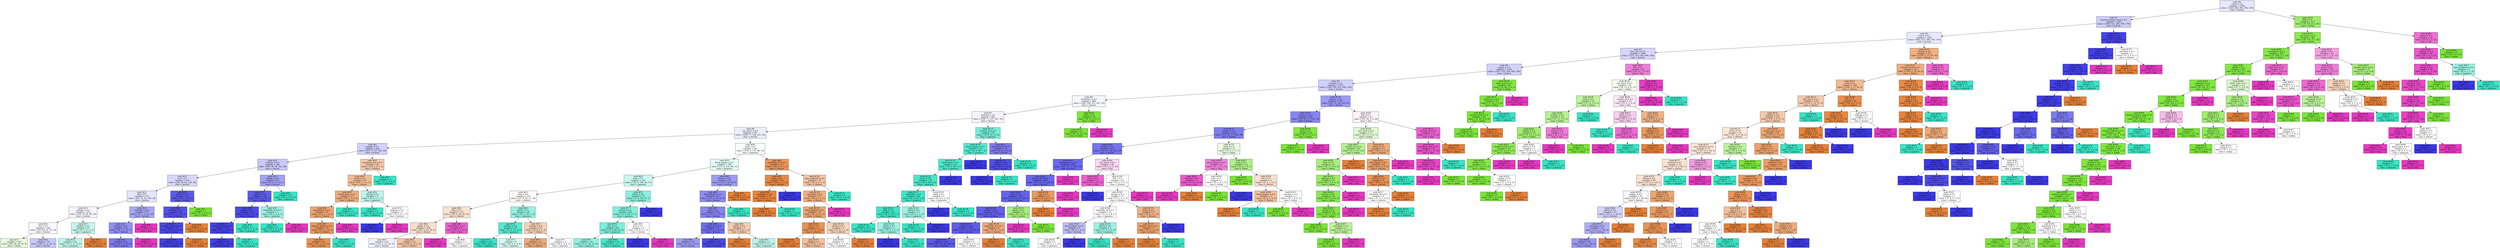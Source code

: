 digraph Tree {
node [shape=box, style="filled", color="black"] ;
0 [label=<node &#35;0<br/>cumin &le; 0.5<br/>samples = 2298<br/>value = [412, 568, 290, 769, 259]<br/>class = korean>, fillcolor="#3c39e51e"] ;
1 [label=<node &#35;1<br/>roasted_sesame_seed &le; 0.5<br/>samples = 1861<br/>value = [408, 225, 284, 766, 178]<br/>class = korean>, fillcolor="#3c39e53f"] ;
0 -> 1 [labeldistance=2.5, labelangle=45, headlabel="True"] ;
2 [label=<node &#35;2<br/>starch &le; 0.5<br/>samples = 1623<br/>value = [403, 225, 280, 539, 176]<br/>class = korean>, fillcolor="#3c39e51c"] ;
1 -> 2 ;
3 [label=<node &#35;3<br/>lime_juice &le; 0.5<br/>samples = 1406<br/>value = [253, 223, 265, 499, 166]<br/>class = korean>, fillcolor="#3c39e534"] ;
2 -> 3 ;
4 [label=<node &#35;4<br/>yogurt &le; 0.5<br/>samples = 1319<br/>value = [247, 210, 258, 499, 105]<br/>class = korean>, fillcolor="#3c39e53a"] ;
3 -> 4 ;
5 [label=<node &#35;5<br/>cayenne &le; 0.5<br/>samples = 1271<br/>value = [246, 165, 257, 499, 104]<br/>class = korean>, fillcolor="#3c39e53d"] ;
4 -> 5 ;
6 [label=<node &#35;6<br/>cardamom &le; 0.5<br/>samples = 864<br/>value = [199, 108, 237, 267, 53]<br/>class = korean>, fillcolor="#3c39e50c"] ;
5 -> 6 ;
7 [label=<node &#35;7<br/>seaweed &le; 0.5<br/>samples = 832<br/>value = [199, 77, 237, 267, 52]<br/>class = korean>, fillcolor="#3c39e50d"] ;
6 -> 7 ;
8 [label=<node &#35;8<br/>soy_sauce &le; 0.5<br/>samples = 765<br/>value = [199, 77, 186, 251, 52]<br/>class = korean>, fillcolor="#3c39e517"] ;
7 -> 8 ;
9 [label=<node &#35;9<br/>pepper &le; 0.5<br/>samples = 424<br/>value = [83, 77, 67, 163, 34]<br/>class = korean>, fillcolor="#3c39e53c"] ;
8 -> 9 ;
10 [label=<node &#35;10<br/>soybean &le; 0.5<br/>samples = 390<br/>value = [64, 76, 59, 162, 29]<br/>class = korean>, fillcolor="#3c39e546"] ;
9 -> 10 ;
11 [label=<node &#35;11<br/>nut &le; 0.5<br/>samples = 339<br/>value = [64, 76, 42, 129, 28]<br/>class = korean>, fillcolor="#3c39e533"] ;
10 -> 11 ;
12 [label=<node &#35;12<br/>fish &le; 0.5<br/>samples = 312<br/>value = [61, 75, 42, 106, 28]<br/>class = korean>, fillcolor="#3c39e521"] ;
11 -> 12 ;
13 [label=<node &#35;13<br/>vinegar &le; 0.5<br/>samples = 275<br/>value = [59, 74, 40, 84, 18]<br/>class = korean>, fillcolor="#3c39e50d"] ;
12 -> 13 ;
14 [label=<node &#35;14<br/>rice &le; 0.5<br/>samples = 238<br/>value = [55, 69, 23, 75, 16]<br/>class = korean>, fillcolor="#3c39e509"] ;
13 -> 14 ;
15 [label=<node &#35;15<br/>samples = 160<br/>value = [35, 58, 19, 39, 9]<br/>class = indian>, fillcolor="#7be53928"] ;
14 -> 15 ;
16 [label=<node &#35;16<br/>samples = 78<br/>value = [20, 11, 4, 36, 7]<br/>class = korean>, fillcolor="#3c39e546"] ;
14 -> 16 ;
17 [label=<node &#35;17<br/>chicken &le; 0.5<br/>samples = 37<br/>value = [4, 5, 17, 9, 2]<br/>class = japanese>, fillcolor="#39e5c549"] ;
13 -> 17 ;
18 [label=<node &#35;18<br/>samples = 34<br/>value = [1, 5, 17, 9, 2]<br/>class = japanese>, fillcolor="#39e5c552"] ;
17 -> 18 ;
19 [label=<node &#35;19<br/>samples = 3<br/>value = [3, 0, 0, 0, 0]<br/>class = chinese>, fillcolor="#e58139ff"] ;
17 -> 19 ;
20 [label=<node &#35;20<br/>coriander &le; 0.5<br/>samples = 37<br/>value = [2, 1, 2, 22, 10]<br/>class = korean>, fillcolor="#3c39e571"] ;
12 -> 20 ;
21 [label=<node &#35;21<br/>cilantro &le; 0.5<br/>samples = 34<br/>value = [2, 1, 2, 22, 7]<br/>class = korean>, fillcolor="#3c39e58e"] ;
20 -> 21 ;
22 [label=<node &#35;22<br/>samples = 31<br/>value = [2, 1, 2, 22, 4]<br/>class = korean>, fillcolor="#3c39e5aa"] ;
21 -> 22 ;
23 [label=<node &#35;23<br/>samples = 3<br/>value = [0, 0, 0, 0, 3]<br/>class = thai>, fillcolor="#e539c0ff"] ;
21 -> 23 ;
24 [label=<node &#35;24<br/>samples = 3<br/>value = [0, 0, 0, 0, 3]<br/>class = thai>, fillcolor="#e539c0ff"] ;
20 -> 24 ;
25 [label=<node &#35;25<br/>butter &le; 0.5<br/>samples = 27<br/>value = [3, 1, 0, 23, 0]<br/>class = korean>, fillcolor="#3c39e5d4"] ;
11 -> 25 ;
26 [label=<node &#35;26<br/>shellfish &le; 0.5<br/>samples = 26<br/>value = [3, 0, 0, 23, 0]<br/>class = korean>, fillcolor="#3c39e5de"] ;
25 -> 26 ;
27 [label=<node &#35;27<br/>cheddar_cheese &le; 0.5<br/>samples = 25<br/>value = [2, 0, 0, 23, 0]<br/>class = korean>, fillcolor="#3c39e5e9"] ;
26 -> 27 ;
28 [label=<node &#35;28<br/>samples = 24<br/>value = [1, 0, 0, 23, 0]<br/>class = korean>, fillcolor="#3c39e5f4"] ;
27 -> 28 ;
29 [label=<node &#35;29<br/>samples = 1<br/>value = [1, 0, 0, 0, 0]<br/>class = chinese>, fillcolor="#e58139ff"] ;
27 -> 29 ;
30 [label=<node &#35;30<br/>samples = 1<br/>value = [1, 0, 0, 0, 0]<br/>class = chinese>, fillcolor="#e58139ff"] ;
26 -> 30 ;
31 [label=<node &#35;31<br/>samples = 1<br/>value = [0, 1, 0, 0, 0]<br/>class = indian>, fillcolor="#7be539ff"] ;
25 -> 31 ;
32 [label=<node &#35;32<br/>barley &le; 0.5<br/>samples = 51<br/>value = [0, 0, 17, 33, 1]<br/>class = korean>, fillcolor="#3c39e578"] ;
10 -> 32 ;
33 [label=<node &#35;33<br/>radish &le; 0.5<br/>samples = 39<br/>value = [0, 0, 5, 33, 1]<br/>class = korean>, fillcolor="#3c39e5d2"] ;
32 -> 33 ;
34 [label=<node &#35;34<br/>lemon &le; 0.5<br/>samples = 36<br/>value = [0, 0, 3, 33, 0]<br/>class = korean>, fillcolor="#3c39e5e8"] ;
33 -> 34 ;
35 [label=<node &#35;35<br/>chicken_broth &le; 0.5<br/>samples = 35<br/>value = [0, 0, 2, 33, 0]<br/>class = korean>, fillcolor="#3c39e5f0"] ;
34 -> 35 ;
36 [label=<node &#35;36<br/>samples = 34<br/>value = [0, 0, 1, 33, 0]<br/>class = korean>, fillcolor="#3c39e5f7"] ;
35 -> 36 ;
37 [label=<node &#35;37<br/>samples = 1<br/>value = [0, 0, 1, 0, 0]<br/>class = japanese>, fillcolor="#39e5c5ff"] ;
35 -> 37 ;
38 [label=<node &#35;38<br/>samples = 1<br/>value = [0, 0, 1, 0, 0]<br/>class = japanese>, fillcolor="#39e5c5ff"] ;
34 -> 38 ;
39 [label=<node &#35;39<br/>vegetable_oil &le; 0.5<br/>samples = 3<br/>value = [0, 0, 2, 0, 1]<br/>class = japanese>, fillcolor="#39e5c57f"] ;
33 -> 39 ;
40 [label=<node &#35;40<br/>samples = 2<br/>value = [0, 0, 2, 0, 0]<br/>class = japanese>, fillcolor="#39e5c5ff"] ;
39 -> 40 ;
41 [label=<node &#35;41<br/>samples = 1<br/>value = [0, 0, 0, 0, 1]<br/>class = thai>, fillcolor="#e539c0ff"] ;
39 -> 41 ;
42 [label=<node &#35;42<br/>samples = 12<br/>value = [0, 0, 12, 0, 0]<br/>class = japanese>, fillcolor="#39e5c5ff"] ;
32 -> 42 ;
43 [label=<node &#35;43<br/>mandarin_peel &le; 0.5<br/>samples = 34<br/>value = [19, 1, 8, 1, 5]<br/>class = chinese>, fillcolor="#e581396c"] ;
9 -> 43 ;
44 [label=<node &#35;44<br/>bread &le; 0.5<br/>samples = 31<br/>value = [19, 1, 5, 1, 5]<br/>class = chinese>, fillcolor="#e5813989"] ;
43 -> 44 ;
45 [label=<node &#35;45<br/>lemon_juice &le; 0.5<br/>samples = 27<br/>value = [19, 1, 3, 0, 4]<br/>class = chinese>, fillcolor="#e58139a6"] ;
44 -> 45 ;
46 [label=<node &#35;46<br/>lemongrass &le; 0.5<br/>samples = 25<br/>value = [19, 1, 1, 0, 4]<br/>class = chinese>, fillcolor="#e58139b6"] ;
45 -> 46 ;
47 [label=<node &#35;47<br/>tabasco_pepper &le; 0.5<br/>samples = 23<br/>value = [19, 1, 1, 0, 2]<br/>class = chinese>, fillcolor="#e58139ce"] ;
46 -> 47 ;
48 [label=<node &#35;48<br/>samples = 22<br/>value = [19, 1, 0, 0, 2]<br/>class = chinese>, fillcolor="#e58139d9"] ;
47 -> 48 ;
49 [label=<node &#35;49<br/>samples = 1<br/>value = [0, 0, 1, 0, 0]<br/>class = japanese>, fillcolor="#39e5c5ff"] ;
47 -> 49 ;
50 [label=<node &#35;50<br/>samples = 2<br/>value = [0, 0, 0, 0, 2]<br/>class = thai>, fillcolor="#e539c0ff"] ;
46 -> 50 ;
51 [label=<node &#35;51<br/>samples = 2<br/>value = [0, 0, 2, 0, 0]<br/>class = japanese>, fillcolor="#39e5c5ff"] ;
45 -> 51 ;
52 [label=<node &#35;52<br/>shrimp &le; 0.5<br/>samples = 4<br/>value = [0, 0, 2, 1, 1]<br/>class = japanese>, fillcolor="#39e5c555"] ;
44 -> 52 ;
53 [label=<node &#35;53<br/>samples = 2<br/>value = [0, 0, 2, 0, 0]<br/>class = japanese>, fillcolor="#39e5c5ff"] ;
52 -> 53 ;
54 [label=<node &#35;54<br/>soybean &le; 0.5<br/>samples = 2<br/>value = [0, 0, 0, 1, 1]<br/>class = korean>, fillcolor="#3c39e500"] ;
52 -> 54 ;
55 [label=<node &#35;55<br/>samples = 1<br/>value = [0, 0, 0, 1, 0]<br/>class = korean>, fillcolor="#3c39e5ff"] ;
54 -> 55 ;
56 [label=<node &#35;56<br/>samples = 1<br/>value = [0, 0, 0, 0, 1]<br/>class = thai>, fillcolor="#e539c0ff"] ;
54 -> 56 ;
57 [label=<node &#35;57<br/>samples = 3<br/>value = [0, 0, 3, 0, 0]<br/>class = japanese>, fillcolor="#39e5c5ff"] ;
43 -> 57 ;
58 [label=<node &#35;58<br/>pork &le; 0.5<br/>samples = 341<br/>value = [116, 0, 119, 88, 18]<br/>class = japanese>, fillcolor="#39e5c503"] ;
8 -> 58 ;
59 [label=<node &#35;59<br/>black_pepper &le; 0.5<br/>samples = 290<br/>value = [73, 0, 114, 86, 17]<br/>class = japanese>, fillcolor="#39e5c523"] ;
58 -> 59 ;
60 [label=<node &#35;60<br/>sake &le; 0.5<br/>samples = 225<br/>value = [58, 0, 104, 46, 17]<br/>class = japanese>, fillcolor="#39e5c546"] ;
59 -> 60 ;
61 [label=<node &#35;61<br/>wine &le; 0.5<br/>samples = 155<br/>value = [57, 0, 55, 27, 16]<br/>class = chinese>, fillcolor="#e5813905"] ;
60 -> 61 ;
62 [label=<node &#35;62<br/>lime &le; 0.5<br/>samples = 111<br/>value = [45, 0, 26, 26, 14]<br/>class = chinese>, fillcolor="#e5813939"] ;
61 -> 62 ;
63 [label=<node &#35;63<br/>ginger &le; 0.5<br/>samples = 105<br/>value = [45, 0, 25, 26, 9]<br/>class = chinese>, fillcolor="#e581393d"] ;
62 -> 63 ;
64 [label=<node &#35;64<br/>samples = 64<br/>value = [21, 0, 15, 24, 4]<br/>class = korean>, fillcolor="#3c39e512"] ;
63 -> 64 ;
65 [label=<node &#35;65<br/>samples = 41<br/>value = [24, 0, 10, 2, 5]<br/>class = chinese>, fillcolor="#e5813973"] ;
63 -> 65 ;
66 [label=<node &#35;66<br/>buckwheat &le; 0.5<br/>samples = 6<br/>value = [0, 0, 1, 0, 5]<br/>class = thai>, fillcolor="#e539c0cc"] ;
62 -> 66 ;
67 [label=<node &#35;67<br/>samples = 4<br/>value = [0, 0, 0, 0, 4]<br/>class = thai>, fillcolor="#e539c0ff"] ;
66 -> 67 ;
68 [label=<node &#35;68<br/>samples = 2<br/>value = [0, 0, 1, 0, 1]<br/>class = japanese>, fillcolor="#39e5c500"] ;
66 -> 68 ;
69 [label=<node &#35;69<br/>garlic &le; 0.5<br/>samples = 44<br/>value = [12, 0, 29, 1, 2]<br/>class = japanese>, fillcolor="#39e5c587"] ;
61 -> 69 ;
70 [label=<node &#35;70<br/>scallion &le; 0.5<br/>samples = 29<br/>value = [4, 0, 25, 0, 0]<br/>class = japanese>, fillcolor="#39e5c5d6"] ;
69 -> 70 ;
71 [label=<node &#35;71<br/>samples = 20<br/>value = [0, 0, 20, 0, 0]<br/>class = japanese>, fillcolor="#39e5c5ff"] ;
70 -> 71 ;
72 [label=<node &#35;72<br/>samples = 9<br/>value = [4, 0, 5, 0, 0]<br/>class = japanese>, fillcolor="#39e5c533"] ;
70 -> 72 ;
73 [label=<node &#35;73<br/>vinegar &le; 0.5<br/>samples = 15<br/>value = [8, 0, 4, 1, 2]<br/>class = chinese>, fillcolor="#e581395d"] ;
69 -> 73 ;
74 [label=<node &#35;74<br/>samples = 11<br/>value = [8, 0, 2, 1, 0]<br/>class = chinese>, fillcolor="#e58139aa"] ;
73 -> 74 ;
75 [label=<node &#35;75<br/>samples = 4<br/>value = [0, 0, 2, 0, 2]<br/>class = japanese>, fillcolor="#39e5c500"] ;
73 -> 75 ;
76 [label=<node &#35;76<br/>lemon &le; 0.5<br/>samples = 70<br/>value = [1, 0, 49, 19, 1]<br/>class = japanese>, fillcolor="#39e5c596"] ;
60 -> 76 ;
77 [label=<node &#35;77<br/>peanut &le; 0.5<br/>samples = 68<br/>value = [1, 0, 49, 17, 1]<br/>class = japanese>, fillcolor="#39e5c5a0"] ;
76 -> 77 ;
78 [label=<node &#35;78<br/>rice &le; 0.5<br/>samples = 66<br/>value = [1, 0, 49, 16, 0]<br/>class = japanese>, fillcolor="#39e5c5a8"] ;
77 -> 78 ;
79 [label=<node &#35;79<br/>samples = 50<br/>value = [1, 0, 34, 15, 0]<br/>class = japanese>, fillcolor="#39e5c58a"] ;
78 -> 79 ;
80 [label=<node &#35;80<br/>samples = 16<br/>value = [0, 0, 15, 1, 0]<br/>class = japanese>, fillcolor="#39e5c5ee"] ;
78 -> 80 ;
81 [label=<node &#35;81<br/>wine &le; 0.5<br/>samples = 2<br/>value = [0, 0, 0, 1, 1]<br/>class = korean>, fillcolor="#3c39e500"] ;
77 -> 81 ;
82 [label=<node &#35;82<br/>samples = 1<br/>value = [0, 0, 0, 1, 0]<br/>class = korean>, fillcolor="#3c39e5ff"] ;
81 -> 82 ;
83 [label=<node &#35;83<br/>samples = 1<br/>value = [0, 0, 0, 0, 1]<br/>class = thai>, fillcolor="#e539c0ff"] ;
81 -> 83 ;
84 [label=<node &#35;84<br/>samples = 2<br/>value = [0, 0, 0, 2, 0]<br/>class = korean>, fillcolor="#3c39e5ff"] ;
76 -> 84 ;
85 [label=<node &#35;85<br/>cilantro &le; 0.5<br/>samples = 65<br/>value = [15, 0, 10, 40, 0]<br/>class = korean>, fillcolor="#3c39e580"] ;
59 -> 85 ;
86 [label=<node &#35;86<br/>katsuobushi &le; 0.5<br/>samples = 61<br/>value = [11, 0, 10, 40, 0]<br/>class = korean>, fillcolor="#3c39e594"] ;
85 -> 86 ;
87 [label=<node &#35;87<br/>wine &le; 0.5<br/>samples = 58<br/>value = [11, 0, 7, 40, 0]<br/>class = korean>, fillcolor="#3c39e59d"] ;
86 -> 87 ;
88 [label=<node &#35;88<br/>sesame_oil &le; 0.5<br/>samples = 51<br/>value = [7, 0, 5, 39, 0]<br/>class = korean>, fillcolor="#3c39e5b9"] ;
87 -> 88 ;
89 [label=<node &#35;89<br/>samples = 25<br/>value = [5, 0, 5, 15, 0]<br/>class = korean>, fillcolor="#3c39e57f"] ;
88 -> 89 ;
90 [label=<node &#35;90<br/>samples = 26<br/>value = [2, 0, 0, 24, 0]<br/>class = korean>, fillcolor="#3c39e5ea"] ;
88 -> 90 ;
91 [label=<node &#35;91<br/>garlic &le; 0.5<br/>samples = 7<br/>value = [4, 0, 2, 1, 0]<br/>class = chinese>, fillcolor="#e5813966"] ;
87 -> 91 ;
92 [label=<node &#35;92<br/>samples = 3<br/>value = [3, 0, 0, 0, 0]<br/>class = chinese>, fillcolor="#e58139ff"] ;
91 -> 92 ;
93 [label=<node &#35;93<br/>samples = 4<br/>value = [1, 0, 2, 1, 0]<br/>class = japanese>, fillcolor="#39e5c555"] ;
91 -> 93 ;
94 [label=<node &#35;94<br/>samples = 3<br/>value = [0, 0, 3, 0, 0]<br/>class = japanese>, fillcolor="#39e5c5ff"] ;
86 -> 94 ;
95 [label=<node &#35;95<br/>samples = 4<br/>value = [4, 0, 0, 0, 0]<br/>class = chinese>, fillcolor="#e58139ff"] ;
85 -> 95 ;
96 [label=<node &#35;96<br/>vegetable_oil &le; 0.5<br/>samples = 51<br/>value = [43, 0, 5, 2, 1]<br/>class = chinese>, fillcolor="#e58139d3"] ;
58 -> 96 ;
97 [label=<node &#35;97<br/>raisin &le; 0.5<br/>samples = 36<br/>value = [34, 0, 1, 1, 0]<br/>class = chinese>, fillcolor="#e58139f0"] ;
96 -> 97 ;
98 [label=<node &#35;98<br/>enokidake &le; 0.5<br/>samples = 35<br/>value = [34, 0, 1, 0, 0]<br/>class = chinese>, fillcolor="#e58139f8"] ;
97 -> 98 ;
99 [label=<node &#35;99<br/>samples = 34<br/>value = [34, 0, 0, 0, 0]<br/>class = chinese>, fillcolor="#e58139ff"] ;
98 -> 99 ;
100 [label=<node &#35;100<br/>samples = 1<br/>value = [0, 0, 1, 0, 0]<br/>class = japanese>, fillcolor="#39e5c5ff"] ;
98 -> 100 ;
101 [label=<node &#35;101<br/>samples = 1<br/>value = [0, 0, 0, 1, 0]<br/>class = korean>, fillcolor="#3c39e5ff"] ;
97 -> 101 ;
102 [label=<node &#35;102<br/>cane_molasses &le; 0.5<br/>samples = 15<br/>value = [9, 0, 4, 1, 1]<br/>class = chinese>, fillcolor="#e5813974"] ;
96 -> 102 ;
103 [label=<node &#35;103<br/>macaroni &le; 0.5<br/>samples = 13<br/>value = [9, 0, 2, 1, 1]<br/>class = chinese>, fillcolor="#e58139a2"] ;
102 -> 103 ;
104 [label=<node &#35;104<br/>black_pepper &le; 0.5<br/>samples = 12<br/>value = [9, 0, 2, 1, 0]<br/>class = chinese>, fillcolor="#e58139b2"] ;
103 -> 104 ;
105 [label=<node &#35;105<br/>sake &le; 0.5<br/>samples = 8<br/>value = [7, 0, 1, 0, 0]<br/>class = chinese>, fillcolor="#e58139db"] ;
104 -> 105 ;
106 [label=<node &#35;106<br/>samples = 5<br/>value = [5, 0, 0, 0, 0]<br/>class = chinese>, fillcolor="#e58139ff"] ;
105 -> 106 ;
107 [label=<node &#35;107<br/>samples = 3<br/>value = [2, 0, 1, 0, 0]<br/>class = chinese>, fillcolor="#e581397f"] ;
105 -> 107 ;
108 [label=<node &#35;108<br/>shrimp &le; 0.5<br/>samples = 4<br/>value = [2, 0, 1, 1, 0]<br/>class = chinese>, fillcolor="#e5813955"] ;
104 -> 108 ;
109 [label=<node &#35;109<br/>samples = 2<br/>value = [0, 0, 1, 1, 0]<br/>class = japanese>, fillcolor="#39e5c500"] ;
108 -> 109 ;
110 [label=<node &#35;110<br/>samples = 2<br/>value = [2, 0, 0, 0, 0]<br/>class = chinese>, fillcolor="#e58139ff"] ;
108 -> 110 ;
111 [label=<node &#35;111<br/>samples = 1<br/>value = [0, 0, 0, 0, 1]<br/>class = thai>, fillcolor="#e539c0ff"] ;
103 -> 111 ;
112 [label=<node &#35;112<br/>samples = 2<br/>value = [0, 0, 2, 0, 0]<br/>class = japanese>, fillcolor="#39e5c5ff"] ;
102 -> 112 ;
113 [label=<node &#35;113<br/>sesame_oil &le; 0.5<br/>samples = 67<br/>value = [0, 0, 51, 16, 0]<br/>class = japanese>, fillcolor="#39e5c5af"] ;
7 -> 113 ;
114 [label=<node &#35;114<br/>black_pepper &le; 0.5<br/>samples = 55<br/>value = [0, 0, 48, 7, 0]<br/>class = japanese>, fillcolor="#39e5c5da"] ;
113 -> 114 ;
115 [label=<node &#35;115<br/>black_bean &le; 0.5<br/>samples = 53<br/>value = [0, 0, 48, 5, 0]<br/>class = japanese>, fillcolor="#39e5c5e4"] ;
114 -> 115 ;
116 [label=<node &#35;116<br/>wheat &le; 0.5<br/>samples = 52<br/>value = [0, 0, 48, 4, 0]<br/>class = japanese>, fillcolor="#39e5c5ea"] ;
115 -> 116 ;
117 [label=<node &#35;117<br/>vegetable &le; 0.5<br/>samples = 48<br/>value = [0, 0, 46, 2, 0]<br/>class = japanese>, fillcolor="#39e5c5f4"] ;
116 -> 117 ;
118 [label=<node &#35;118<br/>kelp &le; 0.5<br/>samples = 45<br/>value = [0, 0, 44, 1, 0]<br/>class = japanese>, fillcolor="#39e5c5f9"] ;
117 -> 118 ;
119 [label=<node &#35;119<br/>samples = 42<br/>value = [0, 0, 42, 0, 0]<br/>class = japanese>, fillcolor="#39e5c5ff"] ;
118 -> 119 ;
120 [label=<node &#35;120<br/>radish &le; 0.5<br/>samples = 3<br/>value = [0, 0, 2, 1, 0]<br/>class = japanese>, fillcolor="#39e5c57f"] ;
118 -> 120 ;
121 [label=<node &#35;121<br/>samples = 1<br/>value = [0, 0, 0, 1, 0]<br/>class = korean>, fillcolor="#3c39e5ff"] ;
120 -> 121 ;
122 [label=<node &#35;122<br/>samples = 2<br/>value = [0, 0, 2, 0, 0]<br/>class = japanese>, fillcolor="#39e5c5ff"] ;
120 -> 122 ;
123 [label=<node &#35;123<br/>radish &le; 0.5<br/>samples = 3<br/>value = [0, 0, 2, 1, 0]<br/>class = japanese>, fillcolor="#39e5c57f"] ;
117 -> 123 ;
124 [label=<node &#35;124<br/>samples = 2<br/>value = [0, 0, 2, 0, 0]<br/>class = japanese>, fillcolor="#39e5c5ff"] ;
123 -> 124 ;
125 [label=<node &#35;125<br/>samples = 1<br/>value = [0, 0, 0, 1, 0]<br/>class = korean>, fillcolor="#3c39e5ff"] ;
123 -> 125 ;
126 [label=<node &#35;126<br/>squid &le; 0.5<br/>samples = 4<br/>value = [0, 0, 2, 2, 0]<br/>class = japanese>, fillcolor="#39e5c500"] ;
116 -> 126 ;
127 [label=<node &#35;127<br/>samples = 2<br/>value = [0, 0, 0, 2, 0]<br/>class = korean>, fillcolor="#3c39e5ff"] ;
126 -> 127 ;
128 [label=<node &#35;128<br/>samples = 2<br/>value = [0, 0, 2, 0, 0]<br/>class = japanese>, fillcolor="#39e5c5ff"] ;
126 -> 128 ;
129 [label=<node &#35;129<br/>samples = 1<br/>value = [0, 0, 0, 1, 0]<br/>class = korean>, fillcolor="#3c39e5ff"] ;
115 -> 129 ;
130 [label=<node &#35;130<br/>samples = 2<br/>value = [0, 0, 0, 2, 0]<br/>class = korean>, fillcolor="#3c39e5ff"] ;
114 -> 130 ;
131 [label=<node &#35;131<br/>katsuobushi &le; 0.5<br/>samples = 12<br/>value = [0, 0, 3, 9, 0]<br/>class = korean>, fillcolor="#3c39e5aa"] ;
113 -> 131 ;
132 [label=<node &#35;132<br/>chicken &le; 0.5<br/>samples = 10<br/>value = [0, 0, 1, 9, 0]<br/>class = korean>, fillcolor="#3c39e5e3"] ;
131 -> 132 ;
133 [label=<node &#35;133<br/>samples = 9<br/>value = [0, 0, 0, 9, 0]<br/>class = korean>, fillcolor="#3c39e5ff"] ;
132 -> 133 ;
134 [label=<node &#35;134<br/>samples = 1<br/>value = [0, 0, 1, 0, 0]<br/>class = japanese>, fillcolor="#39e5c5ff"] ;
132 -> 134 ;
135 [label=<node &#35;135<br/>samples = 2<br/>value = [0, 0, 2, 0, 0]<br/>class = japanese>, fillcolor="#39e5c5ff"] ;
131 -> 135 ;
136 [label=<node &#35;136<br/>coffee &le; 0.5<br/>samples = 32<br/>value = [0, 31, 0, 0, 1]<br/>class = indian>, fillcolor="#7be539f7"] ;
6 -> 136 ;
137 [label=<node &#35;137<br/>samples = 31<br/>value = [0, 31, 0, 0, 0]<br/>class = indian>, fillcolor="#7be539ff"] ;
136 -> 137 ;
138 [label=<node &#35;138<br/>samples = 1<br/>value = [0, 0, 0, 0, 1]<br/>class = thai>, fillcolor="#e539c0ff"] ;
136 -> 138 ;
139 [label=<node &#35;139<br/>cilantro &le; 0.5<br/>samples = 407<br/>value = [47, 57, 20, 232, 51]<br/>class = korean>, fillcolor="#3c39e580"] ;
5 -> 139 ;
140 [label=<node &#35;140<br/>turmeric &le; 0.5<br/>samples = 354<br/>value = [35, 39, 17, 232, 31]<br/>class = korean>, fillcolor="#3c39e59c"] ;
139 -> 140 ;
141 [label=<node &#35;141<br/>tomato &le; 0.5<br/>samples = 336<br/>value = [35, 22, 17, 232, 30]<br/>class = korean>, fillcolor="#3c39e5a7"] ;
140 -> 141 ;
142 [label=<node &#35;142<br/>chicken &le; 0.5<br/>samples = 315<br/>value = [32, 13, 16, 231, 23]<br/>class = korean>, fillcolor="#3c39e5b3"] ;
141 -> 142 ;
143 [label=<node &#35;143<br/>lemongrass &le; 0.5<br/>samples = 289<br/>value = [27, 13, 11, 225, 13]<br/>class = korean>, fillcolor="#3c39e5c1"] ;
142 -> 143 ;
144 [label=<node &#35;144<br/>peanut_oil &le; 0.5<br/>samples = 284<br/>value = [27, 13, 11, 225, 8]<br/>class = korean>, fillcolor="#3c39e5c4"] ;
143 -> 144 ;
145 [label=<node &#35;145<br/>cider &le; 0.5<br/>samples = 278<br/>value = [22, 13, 11, 225, 7]<br/>class = korean>, fillcolor="#3c39e5ca"] ;
144 -> 145 ;
146 [label=<node &#35;146<br/>sherry &le; 0.5<br/>samples = 274<br/>value = [22, 10, 11, 225, 6]<br/>class = korean>, fillcolor="#3c39e5cd"] ;
145 -> 146 ;
147 [label=<node &#35;147<br/>peanut &le; 0.5<br/>samples = 270<br/>value = [19, 10, 10, 225, 6]<br/>class = korean>, fillcolor="#3c39e5d1"] ;
146 -> 147 ;
148 [label=<node &#35;148<br/>samples = 266<br/>value = [17, 10, 10, 225, 4]<br/>class = korean>, fillcolor="#3c39e5d5"] ;
147 -> 148 ;
149 [label=<node &#35;149<br/>samples = 4<br/>value = [2, 0, 0, 0, 2]<br/>class = chinese>, fillcolor="#e5813900"] ;
147 -> 149 ;
150 [label=<node &#35;150<br/>vegetable_oil &le; 0.5<br/>samples = 4<br/>value = [3, 0, 1, 0, 0]<br/>class = chinese>, fillcolor="#e58139aa"] ;
146 -> 150 ;
151 [label=<node &#35;151<br/>samples = 3<br/>value = [3, 0, 0, 0, 0]<br/>class = chinese>, fillcolor="#e58139ff"] ;
150 -> 151 ;
152 [label=<node &#35;152<br/>samples = 1<br/>value = [0, 0, 1, 0, 0]<br/>class = japanese>, fillcolor="#39e5c5ff"] ;
150 -> 152 ;
153 [label=<node &#35;153<br/>ginger &le; 0.5<br/>samples = 4<br/>value = [0, 3, 0, 0, 1]<br/>class = indian>, fillcolor="#7be539aa"] ;
145 -> 153 ;
154 [label=<node &#35;154<br/>samples = 1<br/>value = [0, 0, 0, 0, 1]<br/>class = thai>, fillcolor="#e539c0ff"] ;
153 -> 154 ;
155 [label=<node &#35;155<br/>samples = 3<br/>value = [0, 3, 0, 0, 0]<br/>class = indian>, fillcolor="#7be539ff"] ;
153 -> 155 ;
156 [label=<node &#35;156<br/>egg &le; 0.5<br/>samples = 6<br/>value = [5, 0, 0, 0, 1]<br/>class = chinese>, fillcolor="#e58139cc"] ;
144 -> 156 ;
157 [label=<node &#35;157<br/>samples = 5<br/>value = [5, 0, 0, 0, 0]<br/>class = chinese>, fillcolor="#e58139ff"] ;
156 -> 157 ;
158 [label=<node &#35;158<br/>samples = 1<br/>value = [0, 0, 0, 0, 1]<br/>class = thai>, fillcolor="#e539c0ff"] ;
156 -> 158 ;
159 [label=<node &#35;159<br/>samples = 5<br/>value = [0, 0, 0, 0, 5]<br/>class = thai>, fillcolor="#e539c0ff"] ;
143 -> 159 ;
160 [label=<node &#35;160<br/>soy_sauce &le; 0.5<br/>samples = 26<br/>value = [5, 0, 5, 6, 10]<br/>class = thai>, fillcolor="#e539c033"] ;
142 -> 160 ;
161 [label=<node &#35;161<br/>meat &le; 0.5<br/>samples = 6<br/>value = [0, 0, 0, 1, 5]<br/>class = thai>, fillcolor="#e539c0cc"] ;
160 -> 161 ;
162 [label=<node &#35;162<br/>samples = 5<br/>value = [0, 0, 0, 0, 5]<br/>class = thai>, fillcolor="#e539c0ff"] ;
161 -> 162 ;
163 [label=<node &#35;163<br/>samples = 1<br/>value = [0, 0, 0, 1, 0]<br/>class = korean>, fillcolor="#3c39e5ff"] ;
161 -> 163 ;
164 [label=<node &#35;164<br/>fish &le; 0.5<br/>samples = 20<br/>value = [5, 0, 5, 5, 5]<br/>class = chinese>, fillcolor="#e5813900"] ;
160 -> 164 ;
165 [label=<node &#35;165<br/>vinegar &le; 0.5<br/>samples = 17<br/>value = [5, 0, 5, 5, 2]<br/>class = chinese>, fillcolor="#e5813900"] ;
164 -> 165 ;
166 [label=<node &#35;166<br/>vegetable_oil &le; 0.5<br/>samples = 11<br/>value = [1, 0, 4, 4, 2]<br/>class = japanese>, fillcolor="#39e5c500"] ;
165 -> 166 ;
167 [label=<node &#35;167<br/>black_pepper &le; 0.5<br/>samples = 8<br/>value = [0, 0, 2, 4, 2]<br/>class = korean>, fillcolor="#3c39e555"] ;
166 -> 167 ;
168 [label=<node &#35;168<br/>samples = 5<br/>value = [0, 0, 2, 1, 2]<br/>class = japanese>, fillcolor="#39e5c500"] ;
167 -> 168 ;
169 [label=<node &#35;169<br/>samples = 3<br/>value = [0, 0, 0, 3, 0]<br/>class = korean>, fillcolor="#3c39e5ff"] ;
167 -> 169 ;
170 [label=<node &#35;170<br/>sherry &le; 0.5<br/>samples = 3<br/>value = [1, 0, 2, 0, 0]<br/>class = japanese>, fillcolor="#39e5c57f"] ;
166 -> 170 ;
171 [label=<node &#35;171<br/>samples = 2<br/>value = [0, 0, 2, 0, 0]<br/>class = japanese>, fillcolor="#39e5c5ff"] ;
170 -> 171 ;
172 [label=<node &#35;172<br/>samples = 1<br/>value = [1, 0, 0, 0, 0]<br/>class = chinese>, fillcolor="#e58139ff"] ;
170 -> 172 ;
173 [label=<node &#35;173<br/>honey &le; 0.5<br/>samples = 6<br/>value = [4, 0, 1, 1, 0]<br/>class = chinese>, fillcolor="#e5813999"] ;
165 -> 173 ;
174 [label=<node &#35;174<br/>sesame_seed &le; 0.5<br/>samples = 5<br/>value = [4, 0, 1, 0, 0]<br/>class = chinese>, fillcolor="#e58139bf"] ;
173 -> 174 ;
175 [label=<node &#35;175<br/>samples = 4<br/>value = [4, 0, 0, 0, 0]<br/>class = chinese>, fillcolor="#e58139ff"] ;
174 -> 175 ;
176 [label=<node &#35;176<br/>samples = 1<br/>value = [0, 0, 1, 0, 0]<br/>class = japanese>, fillcolor="#39e5c5ff"] ;
174 -> 176 ;
177 [label=<node &#35;177<br/>samples = 1<br/>value = [0, 0, 0, 1, 0]<br/>class = korean>, fillcolor="#3c39e5ff"] ;
173 -> 177 ;
178 [label=<node &#35;178<br/>samples = 3<br/>value = [0, 0, 0, 0, 3]<br/>class = thai>, fillcolor="#e539c0ff"] ;
164 -> 178 ;
179 [label=<node &#35;179<br/>onion &le; 0.5<br/>samples = 21<br/>value = [3, 9, 1, 1, 7]<br/>class = indian>, fillcolor="#7be53924"] ;
141 -> 179 ;
180 [label=<node &#35;180<br/>black_pepper &le; 0.5<br/>samples = 9<br/>value = [1, 1, 0, 1, 6]<br/>class = thai>, fillcolor="#e539c09f"] ;
179 -> 180 ;
181 [label=<node &#35;181<br/>soybean &le; 0.5<br/>samples = 7<br/>value = [1, 0, 0, 0, 6]<br/>class = thai>, fillcolor="#e539c0d4"] ;
180 -> 181 ;
182 [label=<node &#35;182<br/>samples = 6<br/>value = [0, 0, 0, 0, 6]<br/>class = thai>, fillcolor="#e539c0ff"] ;
181 -> 182 ;
183 [label=<node &#35;183<br/>samples = 1<br/>value = [1, 0, 0, 0, 0]<br/>class = chinese>, fillcolor="#e58139ff"] ;
181 -> 183 ;
184 [label=<node &#35;184<br/>sake &le; 0.5<br/>samples = 2<br/>value = [0, 1, 0, 1, 0]<br/>class = indian>, fillcolor="#7be53900"] ;
180 -> 184 ;
185 [label=<node &#35;185<br/>samples = 1<br/>value = [0, 1, 0, 0, 0]<br/>class = indian>, fillcolor="#7be539ff"] ;
184 -> 185 ;
186 [label=<node &#35;186<br/>samples = 1<br/>value = [0, 0, 0, 1, 0]<br/>class = korean>, fillcolor="#3c39e5ff"] ;
184 -> 186 ;
187 [label=<node &#35;187<br/>corn &le; 0.5<br/>samples = 12<br/>value = [2, 8, 1, 0, 1]<br/>class = indian>, fillcolor="#7be53999"] ;
179 -> 187 ;
188 [label=<node &#35;188<br/>samples = 7<br/>value = [0, 7, 0, 0, 0]<br/>class = indian>, fillcolor="#7be539ff"] ;
187 -> 188 ;
189 [label=<node &#35;189<br/>nut &le; 0.5<br/>samples = 5<br/>value = [2, 1, 1, 0, 1]<br/>class = chinese>, fillcolor="#e5813940"] ;
187 -> 189 ;
190 [label=<node &#35;190<br/>black_pepper &le; 0.5<br/>samples = 3<br/>value = [2, 0, 1, 0, 0]<br/>class = chinese>, fillcolor="#e581397f"] ;
189 -> 190 ;
191 [label=<node &#35;191<br/>samples = 2<br/>value = [2, 0, 0, 0, 0]<br/>class = chinese>, fillcolor="#e58139ff"] ;
190 -> 191 ;
192 [label=<node &#35;192<br/>samples = 1<br/>value = [0, 0, 1, 0, 0]<br/>class = japanese>, fillcolor="#39e5c5ff"] ;
190 -> 192 ;
193 [label=<node &#35;193<br/>zucchini &le; 0.5<br/>samples = 2<br/>value = [0, 1, 0, 0, 1]<br/>class = indian>, fillcolor="#7be53900"] ;
189 -> 193 ;
194 [label=<node &#35;194<br/>samples = 1<br/>value = [0, 1, 0, 0, 0]<br/>class = indian>, fillcolor="#7be539ff"] ;
193 -> 194 ;
195 [label=<node &#35;195<br/>samples = 1<br/>value = [0, 0, 0, 0, 1]<br/>class = thai>, fillcolor="#e539c0ff"] ;
193 -> 195 ;
196 [label=<node &#35;196<br/>basil &le; 0.5<br/>samples = 18<br/>value = [0, 17, 0, 0, 1]<br/>class = indian>, fillcolor="#7be539f0"] ;
140 -> 196 ;
197 [label=<node &#35;197<br/>samples = 17<br/>value = [0, 17, 0, 0, 0]<br/>class = indian>, fillcolor="#7be539ff"] ;
196 -> 197 ;
198 [label=<node &#35;198<br/>samples = 1<br/>value = [0, 0, 0, 0, 1]<br/>class = thai>, fillcolor="#e539c0ff"] ;
196 -> 198 ;
199 [label=<node &#35;199<br/>fish &le; 0.5<br/>samples = 53<br/>value = [12, 18, 3, 0, 20]<br/>class = thai>, fillcolor="#e539c00f"] ;
139 -> 199 ;
200 [label=<node &#35;200<br/>soy_sauce &le; 0.5<br/>samples = 37<br/>value = [11, 17, 2, 0, 7]<br/>class = indian>, fillcolor="#7be5393b"] ;
199 -> 200 ;
201 [label=<node &#35;201<br/>sesame_oil &le; 0.5<br/>samples = 26<br/>value = [3, 17, 0, 0, 6]<br/>class = indian>, fillcolor="#7be5398c"] ;
200 -> 201 ;
202 [label=<node &#35;202<br/>wine &le; 0.5<br/>samples = 23<br/>value = [0, 17, 0, 0, 6]<br/>class = indian>, fillcolor="#7be539a5"] ;
201 -> 202 ;
203 [label=<node &#35;203<br/>galanga &le; 0.5<br/>samples = 21<br/>value = [0, 17, 0, 0, 4]<br/>class = indian>, fillcolor="#7be539c3"] ;
202 -> 203 ;
204 [label=<node &#35;204<br/>lettuce &le; 0.5<br/>samples = 19<br/>value = [0, 17, 0, 0, 2]<br/>class = indian>, fillcolor="#7be539e1"] ;
203 -> 204 ;
205 [label=<node &#35;205<br/>bread &le; 0.5<br/>samples = 18<br/>value = [0, 17, 0, 0, 1]<br/>class = indian>, fillcolor="#7be539f0"] ;
204 -> 205 ;
206 [label=<node &#35;206<br/>samples = 15<br/>value = [0, 15, 0, 0, 0]<br/>class = indian>, fillcolor="#7be539ff"] ;
205 -> 206 ;
207 [label=<node &#35;207<br/>coriander &le; 0.5<br/>samples = 3<br/>value = [0, 2, 0, 0, 1]<br/>class = indian>, fillcolor="#7be5397f"] ;
205 -> 207 ;
208 [label=<node &#35;208<br/>samples = 2<br/>value = [0, 2, 0, 0, 0]<br/>class = indian>, fillcolor="#7be539ff"] ;
207 -> 208 ;
209 [label=<node &#35;209<br/>samples = 1<br/>value = [0, 0, 0, 0, 1]<br/>class = thai>, fillcolor="#e539c0ff"] ;
207 -> 209 ;
210 [label=<node &#35;210<br/>samples = 1<br/>value = [0, 0, 0, 0, 1]<br/>class = thai>, fillcolor="#e539c0ff"] ;
204 -> 210 ;
211 [label=<node &#35;211<br/>samples = 2<br/>value = [0, 0, 0, 0, 2]<br/>class = thai>, fillcolor="#e539c0ff"] ;
203 -> 211 ;
212 [label=<node &#35;212<br/>samples = 2<br/>value = [0, 0, 0, 0, 2]<br/>class = thai>, fillcolor="#e539c0ff"] ;
202 -> 212 ;
213 [label=<node &#35;213<br/>samples = 3<br/>value = [3, 0, 0, 0, 0]<br/>class = chinese>, fillcolor="#e58139ff"] ;
201 -> 213 ;
214 [label=<node &#35;214<br/>cream &le; 0.5<br/>samples = 11<br/>value = [8, 0, 2, 0, 1]<br/>class = chinese>, fillcolor="#e58139aa"] ;
200 -> 214 ;
215 [label=<node &#35;215<br/>bell_pepper &le; 0.5<br/>samples = 10<br/>value = [8, 0, 2, 0, 0]<br/>class = chinese>, fillcolor="#e58139bf"] ;
214 -> 215 ;
216 [label=<node &#35;216<br/>scallion &le; 0.5<br/>samples = 9<br/>value = [8, 0, 1, 0, 0]<br/>class = chinese>, fillcolor="#e58139df"] ;
215 -> 216 ;
217 [label=<node &#35;217<br/>vegetable_oil &le; 0.5<br/>samples = 2<br/>value = [1, 0, 1, 0, 0]<br/>class = chinese>, fillcolor="#e5813900"] ;
216 -> 217 ;
218 [label=<node &#35;218<br/>samples = 1<br/>value = [1, 0, 0, 0, 0]<br/>class = chinese>, fillcolor="#e58139ff"] ;
217 -> 218 ;
219 [label=<node &#35;219<br/>samples = 1<br/>value = [0, 0, 1, 0, 0]<br/>class = japanese>, fillcolor="#39e5c5ff"] ;
217 -> 219 ;
220 [label=<node &#35;220<br/>samples = 7<br/>value = [7, 0, 0, 0, 0]<br/>class = chinese>, fillcolor="#e58139ff"] ;
216 -> 220 ;
221 [label=<node &#35;221<br/>samples = 1<br/>value = [0, 0, 1, 0, 0]<br/>class = japanese>, fillcolor="#39e5c5ff"] ;
215 -> 221 ;
222 [label=<node &#35;222<br/>samples = 1<br/>value = [0, 0, 0, 0, 1]<br/>class = thai>, fillcolor="#e539c0ff"] ;
214 -> 222 ;
223 [label=<node &#35;223<br/>sesame_oil &le; 0.5<br/>samples = 16<br/>value = [1, 1, 1, 0, 13]<br/>class = thai>, fillcolor="#e539c0cc"] ;
199 -> 223 ;
224 [label=<node &#35;224<br/>mandarin_peel &le; 0.5<br/>samples = 15<br/>value = [0, 1, 1, 0, 13]<br/>class = thai>, fillcolor="#e539c0db"] ;
223 -> 224 ;
225 [label=<node &#35;225<br/>turmeric &le; 0.5<br/>samples = 14<br/>value = [0, 1, 0, 0, 13]<br/>class = thai>, fillcolor="#e539c0eb"] ;
224 -> 225 ;
226 [label=<node &#35;226<br/>samples = 13<br/>value = [0, 0, 0, 0, 13]<br/>class = thai>, fillcolor="#e539c0ff"] ;
225 -> 226 ;
227 [label=<node &#35;227<br/>samples = 1<br/>value = [0, 1, 0, 0, 0]<br/>class = indian>, fillcolor="#7be539ff"] ;
225 -> 227 ;
228 [label=<node &#35;228<br/>samples = 1<br/>value = [0, 0, 1, 0, 0]<br/>class = japanese>, fillcolor="#39e5c5ff"] ;
224 -> 228 ;
229 [label=<node &#35;229<br/>samples = 1<br/>value = [1, 0, 0, 0, 0]<br/>class = chinese>, fillcolor="#e58139ff"] ;
223 -> 229 ;
230 [label=<node &#35;230<br/>white_wine &le; 0.5<br/>samples = 48<br/>value = [1, 45, 1, 0, 1]<br/>class = indian>, fillcolor="#7be539ef"] ;
4 -> 230 ;
231 [label=<node &#35;231<br/>green_tea &le; 0.5<br/>samples = 47<br/>value = [1, 45, 1, 0, 0]<br/>class = indian>, fillcolor="#7be539f4"] ;
230 -> 231 ;
232 [label=<node &#35;232<br/>sesame_seed &le; 0.5<br/>samples = 46<br/>value = [1, 45, 0, 0, 0]<br/>class = indian>, fillcolor="#7be539f9"] ;
231 -> 232 ;
233 [label=<node &#35;233<br/>samples = 45<br/>value = [0, 45, 0, 0, 0]<br/>class = indian>, fillcolor="#7be539ff"] ;
232 -> 233 ;
234 [label=<node &#35;234<br/>samples = 1<br/>value = [1, 0, 0, 0, 0]<br/>class = chinese>, fillcolor="#e58139ff"] ;
232 -> 234 ;
235 [label=<node &#35;235<br/>samples = 1<br/>value = [0, 0, 1, 0, 0]<br/>class = japanese>, fillcolor="#39e5c5ff"] ;
231 -> 235 ;
236 [label=<node &#35;236<br/>samples = 1<br/>value = [0, 0, 0, 0, 1]<br/>class = thai>, fillcolor="#e539c0ff"] ;
230 -> 236 ;
237 [label=<node &#35;237<br/>fish &le; 0.5<br/>samples = 87<br/>value = [6, 13, 7, 0, 61]<br/>class = thai>, fillcolor="#e539c0a5"] ;
3 -> 237 ;
238 [label=<node &#35;238<br/>soy_sauce &le; 0.5<br/>samples = 36<br/>value = [6, 13, 6, 0, 11]<br/>class = indian>, fillcolor="#7be53914"] ;
237 -> 238 ;
239 [label=<node &#35;239<br/>wine &le; 0.5<br/>samples = 22<br/>value = [1, 13, 3, 0, 5]<br/>class = indian>, fillcolor="#7be53978"] ;
238 -> 239 ;
240 [label=<node &#35;240<br/>scallion &le; 0.5<br/>samples = 20<br/>value = [1, 13, 1, 0, 5]<br/>class = indian>, fillcolor="#7be53988"] ;
239 -> 240 ;
241 [label=<node &#35;241<br/>shallot &le; 0.5<br/>samples = 16<br/>value = [1, 12, 1, 0, 2]<br/>class = indian>, fillcolor="#7be539b6"] ;
240 -> 241 ;
242 [label=<node &#35;242<br/>chicken_broth &le; 0.5<br/>samples = 14<br/>value = [1, 12, 0, 0, 1]<br/>class = indian>, fillcolor="#7be539d8"] ;
241 -> 242 ;
243 [label=<node &#35;243<br/>chicken &le; 0.5<br/>samples = 13<br/>value = [1, 12, 0, 0, 0]<br/>class = indian>, fillcolor="#7be539ea"] ;
242 -> 243 ;
244 [label=<node &#35;244<br/>samples = 11<br/>value = [0, 11, 0, 0, 0]<br/>class = indian>, fillcolor="#7be539ff"] ;
243 -> 244 ;
245 [label=<node &#35;245<br/>pepper &le; 0.5<br/>samples = 2<br/>value = [1, 1, 0, 0, 0]<br/>class = chinese>, fillcolor="#e5813900"] ;
243 -> 245 ;
246 [label=<node &#35;246<br/>samples = 1<br/>value = [0, 1, 0, 0, 0]<br/>class = indian>, fillcolor="#7be539ff"] ;
245 -> 246 ;
247 [label=<node &#35;247<br/>samples = 1<br/>value = [1, 0, 0, 0, 0]<br/>class = chinese>, fillcolor="#e58139ff"] ;
245 -> 247 ;
248 [label=<node &#35;248<br/>samples = 1<br/>value = [0, 0, 0, 0, 1]<br/>class = thai>, fillcolor="#e539c0ff"] ;
242 -> 248 ;
249 [label=<node &#35;249<br/>lettuce &le; 0.5<br/>samples = 2<br/>value = [0, 0, 1, 0, 1]<br/>class = japanese>, fillcolor="#39e5c500"] ;
241 -> 249 ;
250 [label=<node &#35;250<br/>samples = 1<br/>value = [0, 0, 0, 0, 1]<br/>class = thai>, fillcolor="#e539c0ff"] ;
249 -> 250 ;
251 [label=<node &#35;251<br/>samples = 1<br/>value = [0, 0, 1, 0, 0]<br/>class = japanese>, fillcolor="#39e5c5ff"] ;
249 -> 251 ;
252 [label=<node &#35;252<br/>yogurt &le; 0.5<br/>samples = 4<br/>value = [0, 1, 0, 0, 3]<br/>class = thai>, fillcolor="#e539c0aa"] ;
240 -> 252 ;
253 [label=<node &#35;253<br/>samples = 3<br/>value = [0, 0, 0, 0, 3]<br/>class = thai>, fillcolor="#e539c0ff"] ;
252 -> 253 ;
254 [label=<node &#35;254<br/>samples = 1<br/>value = [0, 1, 0, 0, 0]<br/>class = indian>, fillcolor="#7be539ff"] ;
252 -> 254 ;
255 [label=<node &#35;255<br/>samples = 2<br/>value = [0, 0, 2, 0, 0]<br/>class = japanese>, fillcolor="#39e5c5ff"] ;
239 -> 255 ;
256 [label=<node &#35;256<br/>sesame_oil &le; 0.5<br/>samples = 14<br/>value = [5, 0, 3, 0, 6]<br/>class = thai>, fillcolor="#e539c01c"] ;
238 -> 256 ;
257 [label=<node &#35;257<br/>garlic &le; 0.5<br/>samples = 7<br/>value = [0, 0, 3, 0, 4]<br/>class = thai>, fillcolor="#e539c040"] ;
256 -> 257 ;
258 [label=<node &#35;258<br/>samples = 2<br/>value = [0, 0, 2, 0, 0]<br/>class = japanese>, fillcolor="#39e5c5ff"] ;
257 -> 258 ;
259 [label=<node &#35;259<br/>beef &le; 0.5<br/>samples = 5<br/>value = [0, 0, 1, 0, 4]<br/>class = thai>, fillcolor="#e539c0bf"] ;
257 -> 259 ;
260 [label=<node &#35;260<br/>samples = 4<br/>value = [0, 0, 0, 0, 4]<br/>class = thai>, fillcolor="#e539c0ff"] ;
259 -> 260 ;
261 [label=<node &#35;261<br/>samples = 1<br/>value = [0, 0, 1, 0, 0]<br/>class = japanese>, fillcolor="#39e5c5ff"] ;
259 -> 261 ;
262 [label=<node &#35;262<br/>onion &le; 0.5<br/>samples = 7<br/>value = [5, 0, 0, 0, 2]<br/>class = chinese>, fillcolor="#e5813999"] ;
256 -> 262 ;
263 [label=<node &#35;263<br/>cabbage &le; 0.5<br/>samples = 6<br/>value = [5, 0, 0, 0, 1]<br/>class = chinese>, fillcolor="#e58139cc"] ;
262 -> 263 ;
264 [label=<node &#35;264<br/>samples = 5<br/>value = [5, 0, 0, 0, 0]<br/>class = chinese>, fillcolor="#e58139ff"] ;
263 -> 264 ;
265 [label=<node &#35;265<br/>samples = 1<br/>value = [0, 0, 0, 0, 1]<br/>class = thai>, fillcolor="#e539c0ff"] ;
263 -> 265 ;
266 [label=<node &#35;266<br/>samples = 1<br/>value = [0, 0, 0, 0, 1]<br/>class = thai>, fillcolor="#e539c0ff"] ;
262 -> 266 ;
267 [label=<node &#35;267<br/>bacon &le; 0.5<br/>samples = 51<br/>value = [0, 0, 1, 0, 50]<br/>class = thai>, fillcolor="#e539c0fa"] ;
237 -> 267 ;
268 [label=<node &#35;268<br/>samples = 50<br/>value = [0, 0, 0, 0, 50]<br/>class = thai>, fillcolor="#e539c0ff"] ;
267 -> 268 ;
269 [label=<node &#35;269<br/>samples = 1<br/>value = [0, 0, 1, 0, 0]<br/>class = japanese>, fillcolor="#39e5c5ff"] ;
267 -> 269 ;
270 [label=<node &#35;270<br/>coconut &le; 0.5<br/>samples = 217<br/>value = [150, 2, 15, 40, 10]<br/>class = chinese>, fillcolor="#e581399e"] ;
2 -> 270 ;
271 [label=<node &#35;271<br/>chicken_broth &le; 0.5<br/>samples = 212<br/>value = [150, 2, 14, 40, 6]<br/>class = chinese>, fillcolor="#e58139a3"] ;
270 -> 271 ;
272 [label=<node &#35;272<br/>pork &le; 0.5<br/>samples = 166<br/>value = [108, 2, 12, 40, 4]<br/>class = chinese>, fillcolor="#e581398a"] ;
271 -> 272 ;
273 [label=<node &#35;273<br/>lime_juice &le; 0.5<br/>samples = 128<br/>value = [74, 2, 12, 37, 3]<br/>class = chinese>, fillcolor="#e5813968"] ;
272 -> 273 ;
274 [label=<node &#35;274<br/>scallion &le; 0.5<br/>samples = 125<br/>value = [74, 2, 9, 37, 3]<br/>class = chinese>, fillcolor="#e581396b"] ;
273 -> 274 ;
275 [label=<node &#35;275<br/>cream &le; 0.5<br/>samples = 76<br/>value = [37, 2, 6, 28, 3]<br/>class = chinese>, fillcolor="#e5813930"] ;
274 -> 275 ;
276 [label=<node &#35;276<br/>cane_molasses &le; 0.5<br/>samples = 73<br/>value = [37, 0, 5, 28, 3]<br/>class = chinese>, fillcolor="#e5813933"] ;
275 -> 276 ;
277 [label=<node &#35;277<br/>seaweed &le; 0.5<br/>samples = 70<br/>value = [37, 0, 4, 28, 1]<br/>class = chinese>, fillcolor="#e5813937"] ;
276 -> 277 ;
278 [label=<node &#35;278<br/>shrimp &le; 0.5<br/>samples = 68<br/>value = [37, 0, 2, 28, 1]<br/>class = chinese>, fillcolor="#e5813939"] ;
277 -> 278 ;
279 [label=<node &#35;279<br/>pepper &le; 0.5<br/>samples = 52<br/>value = [25, 0, 1, 26, 0]<br/>class = korean>, fillcolor="#3c39e509"] ;
278 -> 279 ;
280 [label=<node &#35;280<br/>sherry &le; 0.5<br/>samples = 47<br/>value = [20, 0, 1, 26, 0]<br/>class = korean>, fillcolor="#3c39e539"] ;
279 -> 280 ;
281 [label=<node &#35;281<br/>pineapple &le; 0.5<br/>samples = 42<br/>value = [15, 0, 1, 26, 0]<br/>class = korean>, fillcolor="#3c39e568"] ;
280 -> 281 ;
282 [label=<node &#35;282<br/>samples = 39<br/>value = [12, 0, 1, 26, 0]<br/>class = korean>, fillcolor="#3c39e584"] ;
281 -> 282 ;
283 [label=<node &#35;283<br/>samples = 3<br/>value = [3, 0, 0, 0, 0]<br/>class = chinese>, fillcolor="#e58139ff"] ;
281 -> 283 ;
284 [label=<node &#35;284<br/>samples = 5<br/>value = [5, 0, 0, 0, 0]<br/>class = chinese>, fillcolor="#e58139ff"] ;
280 -> 284 ;
285 [label=<node &#35;285<br/>samples = 5<br/>value = [5, 0, 0, 0, 0]<br/>class = chinese>, fillcolor="#e58139ff"] ;
279 -> 285 ;
286 [label=<node &#35;286<br/>barley &le; 0.5<br/>samples = 16<br/>value = [12, 0, 1, 2, 1]<br/>class = chinese>, fillcolor="#e58139b6"] ;
278 -> 286 ;
287 [label=<node &#35;287<br/>carrot &le; 0.5<br/>samples = 15<br/>value = [12, 0, 1, 1, 1]<br/>class = chinese>, fillcolor="#e58139c8"] ;
286 -> 287 ;
288 [label=<node &#35;288<br/>palm &le; 0.5<br/>samples = 14<br/>value = [12, 0, 1, 0, 1]<br/>class = chinese>, fillcolor="#e58139d8"] ;
287 -> 288 ;
289 [label=<node &#35;289<br/>samples = 12<br/>value = [11, 0, 1, 0, 0]<br/>class = chinese>, fillcolor="#e58139e8"] ;
288 -> 289 ;
290 [label=<node &#35;290<br/>samples = 2<br/>value = [1, 0, 0, 0, 1]<br/>class = chinese>, fillcolor="#e5813900"] ;
288 -> 290 ;
291 [label=<node &#35;291<br/>samples = 1<br/>value = [0, 0, 0, 1, 0]<br/>class = korean>, fillcolor="#3c39e5ff"] ;
287 -> 291 ;
292 [label=<node &#35;292<br/>samples = 1<br/>value = [0, 0, 0, 1, 0]<br/>class = korean>, fillcolor="#3c39e5ff"] ;
286 -> 292 ;
293 [label=<node &#35;293<br/>samples = 2<br/>value = [0, 0, 2, 0, 0]<br/>class = japanese>, fillcolor="#39e5c5ff"] ;
277 -> 293 ;
294 [label=<node &#35;294<br/>tomato &le; 0.5<br/>samples = 3<br/>value = [0, 0, 1, 0, 2]<br/>class = thai>, fillcolor="#e539c07f"] ;
276 -> 294 ;
295 [label=<node &#35;295<br/>samples = 2<br/>value = [0, 0, 0, 0, 2]<br/>class = thai>, fillcolor="#e539c0ff"] ;
294 -> 295 ;
296 [label=<node &#35;296<br/>samples = 1<br/>value = [0, 0, 1, 0, 0]<br/>class = japanese>, fillcolor="#39e5c5ff"] ;
294 -> 296 ;
297 [label=<node &#35;297<br/>cayenne &le; 0.5<br/>samples = 3<br/>value = [0, 2, 1, 0, 0]<br/>class = indian>, fillcolor="#7be5397f"] ;
275 -> 297 ;
298 [label=<node &#35;298<br/>samples = 1<br/>value = [0, 0, 1, 0, 0]<br/>class = japanese>, fillcolor="#39e5c5ff"] ;
297 -> 298 ;
299 [label=<node &#35;299<br/>samples = 2<br/>value = [0, 2, 0, 0, 0]<br/>class = indian>, fillcolor="#7be539ff"] ;
297 -> 299 ;
300 [label=<node &#35;300<br/>grape_juice &le; 0.5<br/>samples = 49<br/>value = [37, 0, 3, 9, 0]<br/>class = chinese>, fillcolor="#e58139b2"] ;
274 -> 300 ;
301 [label=<node &#35;301<br/>pear &le; 0.5<br/>samples = 47<br/>value = [37, 0, 1, 9, 0]<br/>class = chinese>, fillcolor="#e58139bc"] ;
300 -> 301 ;
302 [label=<node &#35;302<br/>mackerel &le; 0.5<br/>samples = 45<br/>value = [37, 0, 1, 7, 0]<br/>class = chinese>, fillcolor="#e58139c9"] ;
301 -> 302 ;
303 [label=<node &#35;303<br/>pumpkin &le; 0.5<br/>samples = 44<br/>value = [37, 0, 1, 6, 0]<br/>class = chinese>, fillcolor="#e58139d0"] ;
302 -> 303 ;
304 [label=<node &#35;304<br/>ginger &le; 0.5<br/>samples = 43<br/>value = [37, 0, 1, 5, 0]<br/>class = chinese>, fillcolor="#e58139d7"] ;
303 -> 304 ;
305 [label=<node &#35;305<br/>egg &le; 0.5<br/>samples = 14<br/>value = [9, 0, 1, 4, 0]<br/>class = chinese>, fillcolor="#e5813980"] ;
304 -> 305 ;
306 [label=<node &#35;306<br/>soybean &le; 0.5<br/>samples = 9<br/>value = [4, 0, 1, 4, 0]<br/>class = chinese>, fillcolor="#e5813900"] ;
305 -> 306 ;
307 [label=<node &#35;307<br/>samples = 8<br/>value = [4, 0, 0, 4, 0]<br/>class = chinese>, fillcolor="#e5813900"] ;
306 -> 307 ;
308 [label=<node &#35;308<br/>samples = 1<br/>value = [0, 0, 1, 0, 0]<br/>class = japanese>, fillcolor="#39e5c5ff"] ;
306 -> 308 ;
309 [label=<node &#35;309<br/>samples = 5<br/>value = [5, 0, 0, 0, 0]<br/>class = chinese>, fillcolor="#e58139ff"] ;
305 -> 309 ;
310 [label=<node &#35;310<br/>vegetable &le; 0.5<br/>samples = 29<br/>value = [28, 0, 0, 1, 0]<br/>class = chinese>, fillcolor="#e58139f6"] ;
304 -> 310 ;
311 [label=<node &#35;311<br/>samples = 25<br/>value = [25, 0, 0, 0, 0]<br/>class = chinese>, fillcolor="#e58139ff"] ;
310 -> 311 ;
312 [label=<node &#35;312<br/>vinegar &le; 0.5<br/>samples = 4<br/>value = [3, 0, 0, 1, 0]<br/>class = chinese>, fillcolor="#e58139aa"] ;
310 -> 312 ;
313 [label=<node &#35;313<br/>samples = 3<br/>value = [3, 0, 0, 0, 0]<br/>class = chinese>, fillcolor="#e58139ff"] ;
312 -> 313 ;
314 [label=<node &#35;314<br/>samples = 1<br/>value = [0, 0, 0, 1, 0]<br/>class = korean>, fillcolor="#3c39e5ff"] ;
312 -> 314 ;
315 [label=<node &#35;315<br/>samples = 1<br/>value = [0, 0, 0, 1, 0]<br/>class = korean>, fillcolor="#3c39e5ff"] ;
303 -> 315 ;
316 [label=<node &#35;316<br/>samples = 1<br/>value = [0, 0, 0, 1, 0]<br/>class = korean>, fillcolor="#3c39e5ff"] ;
302 -> 316 ;
317 [label=<node &#35;317<br/>samples = 2<br/>value = [0, 0, 0, 2, 0]<br/>class = korean>, fillcolor="#3c39e5ff"] ;
301 -> 317 ;
318 [label=<node &#35;318<br/>samples = 2<br/>value = [0, 0, 2, 0, 0]<br/>class = japanese>, fillcolor="#39e5c5ff"] ;
300 -> 318 ;
319 [label=<node &#35;319<br/>samples = 3<br/>value = [0, 0, 3, 0, 0]<br/>class = japanese>, fillcolor="#39e5c5ff"] ;
273 -> 319 ;
320 [label=<node &#35;320<br/>fish &le; 0.5<br/>samples = 38<br/>value = [34, 0, 0, 3, 1]<br/>class = chinese>, fillcolor="#e58139e2"] ;
272 -> 320 ;
321 [label=<node &#35;321<br/>lettuce &le; 0.5<br/>samples = 36<br/>value = [34, 0, 0, 2, 0]<br/>class = chinese>, fillcolor="#e58139f0"] ;
320 -> 321 ;
322 [label=<node &#35;322<br/>barley &le; 0.5<br/>samples = 35<br/>value = [34, 0, 0, 1, 0]<br/>class = chinese>, fillcolor="#e58139f8"] ;
321 -> 322 ;
323 [label=<node &#35;323<br/>samples = 34<br/>value = [34, 0, 0, 0, 0]<br/>class = chinese>, fillcolor="#e58139ff"] ;
322 -> 323 ;
324 [label=<node &#35;324<br/>samples = 1<br/>value = [0, 0, 0, 1, 0]<br/>class = korean>, fillcolor="#3c39e5ff"] ;
322 -> 324 ;
325 [label=<node &#35;325<br/>samples = 1<br/>value = [0, 0, 0, 1, 0]<br/>class = korean>, fillcolor="#3c39e5ff"] ;
321 -> 325 ;
326 [label=<node &#35;326<br/>cabbage &le; 0.5<br/>samples = 2<br/>value = [0, 0, 0, 1, 1]<br/>class = korean>, fillcolor="#3c39e500"] ;
320 -> 326 ;
327 [label=<node &#35;327<br/>samples = 1<br/>value = [0, 0, 0, 1, 0]<br/>class = korean>, fillcolor="#3c39e5ff"] ;
326 -> 327 ;
328 [label=<node &#35;328<br/>samples = 1<br/>value = [0, 0, 0, 0, 1]<br/>class = thai>, fillcolor="#e539c0ff"] ;
326 -> 328 ;
329 [label=<node &#35;329<br/>olive_oil &le; 0.5<br/>samples = 46<br/>value = [42, 0, 2, 0, 2]<br/>class = chinese>, fillcolor="#e58139e8"] ;
271 -> 329 ;
330 [label=<node &#35;330<br/>sake &le; 0.5<br/>samples = 44<br/>value = [42, 0, 2, 0, 0]<br/>class = chinese>, fillcolor="#e58139f3"] ;
329 -> 330 ;
331 [label=<node &#35;331<br/>onion &le; 0.5<br/>samples = 43<br/>value = [42, 0, 1, 0, 0]<br/>class = chinese>, fillcolor="#e58139f9"] ;
330 -> 331 ;
332 [label=<node &#35;332<br/>samples = 39<br/>value = [39, 0, 0, 0, 0]<br/>class = chinese>, fillcolor="#e58139ff"] ;
331 -> 332 ;
333 [label=<node &#35;333<br/>garlic &le; 0.5<br/>samples = 4<br/>value = [3, 0, 1, 0, 0]<br/>class = chinese>, fillcolor="#e58139aa"] ;
331 -> 333 ;
334 [label=<node &#35;334<br/>samples = 1<br/>value = [0, 0, 1, 0, 0]<br/>class = japanese>, fillcolor="#39e5c5ff"] ;
333 -> 334 ;
335 [label=<node &#35;335<br/>samples = 3<br/>value = [3, 0, 0, 0, 0]<br/>class = chinese>, fillcolor="#e58139ff"] ;
333 -> 335 ;
336 [label=<node &#35;336<br/>samples = 1<br/>value = [0, 0, 1, 0, 0]<br/>class = japanese>, fillcolor="#39e5c5ff"] ;
330 -> 336 ;
337 [label=<node &#35;337<br/>samples = 2<br/>value = [0, 0, 0, 0, 2]<br/>class = thai>, fillcolor="#e539c0ff"] ;
329 -> 337 ;
338 [label=<node &#35;338<br/>vanilla &le; 0.5<br/>samples = 5<br/>value = [0, 0, 1, 0, 4]<br/>class = thai>, fillcolor="#e539c0bf"] ;
270 -> 338 ;
339 [label=<node &#35;339<br/>samples = 4<br/>value = [0, 0, 0, 0, 4]<br/>class = thai>, fillcolor="#e539c0ff"] ;
338 -> 339 ;
340 [label=<node &#35;340<br/>samples = 1<br/>value = [0, 0, 1, 0, 0]<br/>class = japanese>, fillcolor="#39e5c5ff"] ;
338 -> 340 ;
341 [label=<node &#35;341<br/>cilantro &le; 0.5<br/>samples = 238<br/>value = [5, 0, 4, 227, 2]<br/>class = korean>, fillcolor="#3c39e5f3"] ;
1 -> 341 ;
342 [label=<node &#35;342<br/>palm &le; 0.5<br/>samples = 236<br/>value = [4, 0, 4, 227, 1]<br/>class = korean>, fillcolor="#3c39e5f5"] ;
341 -> 342 ;
343 [label=<node &#35;343<br/>wasabi &le; 0.5<br/>samples = 235<br/>value = [4, 0, 4, 227, 0]<br/>class = korean>, fillcolor="#3c39e5f6"] ;
342 -> 343 ;
344 [label=<node &#35;344<br/>peanut_oil &le; 0.5<br/>samples = 234<br/>value = [4, 0, 3, 227, 0]<br/>class = korean>, fillcolor="#3c39e5f7"] ;
343 -> 344 ;
345 [label=<node &#35;345<br/>enokidake &le; 0.5<br/>samples = 233<br/>value = [3, 0, 3, 227, 0]<br/>class = korean>, fillcolor="#3c39e5f8"] ;
344 -> 345 ;
346 [label=<node &#35;346<br/>tuna &le; 0.5<br/>samples = 226<br/>value = [2, 0, 2, 222, 0]<br/>class = korean>, fillcolor="#3c39e5fa"] ;
345 -> 346 ;
347 [label=<node &#35;347<br/>mustard &le; 0.5<br/>samples = 221<br/>value = [2, 0, 1, 218, 0]<br/>class = korean>, fillcolor="#3c39e5fc"] ;
346 -> 347 ;
348 [label=<node &#35;348<br/>beef_broth &le; 0.5<br/>samples = 215<br/>value = [2, 0, 0, 213, 0]<br/>class = korean>, fillcolor="#3c39e5fd"] ;
347 -> 348 ;
349 [label=<node &#35;349<br/>starch &le; 0.5<br/>samples = 206<br/>value = [1, 0, 0, 205, 0]<br/>class = korean>, fillcolor="#3c39e5fe"] ;
348 -> 349 ;
350 [label=<node &#35;350<br/>samples = 195<br/>value = [0, 0, 0, 195, 0]<br/>class = korean>, fillcolor="#3c39e5ff"] ;
349 -> 350 ;
351 [label=<node &#35;351<br/>vegetable_oil &le; 0.5<br/>samples = 11<br/>value = [1, 0, 0, 10, 0]<br/>class = korean>, fillcolor="#3c39e5e6"] ;
349 -> 351 ;
352 [label=<node &#35;352<br/>samples = 9<br/>value = [0, 0, 0, 9, 0]<br/>class = korean>, fillcolor="#3c39e5ff"] ;
351 -> 352 ;
353 [label=<node &#35;353<br/>wheat &le; 0.5<br/>samples = 2<br/>value = [1, 0, 0, 1, 0]<br/>class = chinese>, fillcolor="#e5813900"] ;
351 -> 353 ;
354 [label=<node &#35;354<br/>samples = 1<br/>value = [1, 0, 0, 0, 0]<br/>class = chinese>, fillcolor="#e58139ff"] ;
353 -> 354 ;
355 [label=<node &#35;355<br/>samples = 1<br/>value = [0, 0, 0, 1, 0]<br/>class = korean>, fillcolor="#3c39e5ff"] ;
353 -> 355 ;
356 [label=<node &#35;356<br/>vinegar &le; 0.5<br/>samples = 9<br/>value = [1, 0, 0, 8, 0]<br/>class = korean>, fillcolor="#3c39e5df"] ;
348 -> 356 ;
357 [label=<node &#35;357<br/>samples = 8<br/>value = [0, 0, 0, 8, 0]<br/>class = korean>, fillcolor="#3c39e5ff"] ;
356 -> 357 ;
358 [label=<node &#35;358<br/>samples = 1<br/>value = [1, 0, 0, 0, 0]<br/>class = chinese>, fillcolor="#e58139ff"] ;
356 -> 358 ;
359 [label=<node &#35;359<br/>cucumber &le; 0.5<br/>samples = 6<br/>value = [0, 0, 1, 5, 0]<br/>class = korean>, fillcolor="#3c39e5cc"] ;
347 -> 359 ;
360 [label=<node &#35;360<br/>samples = 4<br/>value = [0, 0, 0, 4, 0]<br/>class = korean>, fillcolor="#3c39e5ff"] ;
359 -> 360 ;
361 [label=<node &#35;361<br/>squid &le; 0.5<br/>samples = 2<br/>value = [0, 0, 1, 1, 0]<br/>class = japanese>, fillcolor="#39e5c500"] ;
359 -> 361 ;
362 [label=<node &#35;362<br/>samples = 1<br/>value = [0, 0, 1, 0, 0]<br/>class = japanese>, fillcolor="#39e5c5ff"] ;
361 -> 362 ;
363 [label=<node &#35;363<br/>samples = 1<br/>value = [0, 0, 0, 1, 0]<br/>class = korean>, fillcolor="#3c39e5ff"] ;
361 -> 363 ;
364 [label=<node &#35;364<br/>nut &le; 0.5<br/>samples = 5<br/>value = [0, 0, 1, 4, 0]<br/>class = korean>, fillcolor="#3c39e5bf"] ;
346 -> 364 ;
365 [label=<node &#35;365<br/>samples = 4<br/>value = [0, 0, 0, 4, 0]<br/>class = korean>, fillcolor="#3c39e5ff"] ;
364 -> 365 ;
366 [label=<node &#35;366<br/>samples = 1<br/>value = [0, 0, 1, 0, 0]<br/>class = japanese>, fillcolor="#39e5c5ff"] ;
364 -> 366 ;
367 [label=<node &#35;367<br/>starch &le; 0.5<br/>samples = 7<br/>value = [1, 0, 1, 5, 0]<br/>class = korean>, fillcolor="#3c39e5aa"] ;
345 -> 367 ;
368 [label=<node &#35;368<br/>nira &le; 0.5<br/>samples = 6<br/>value = [0, 0, 1, 5, 0]<br/>class = korean>, fillcolor="#3c39e5cc"] ;
367 -> 368 ;
369 [label=<node &#35;369<br/>samples = 5<br/>value = [0, 0, 0, 5, 0]<br/>class = korean>, fillcolor="#3c39e5ff"] ;
368 -> 369 ;
370 [label=<node &#35;370<br/>samples = 1<br/>value = [0, 0, 1, 0, 0]<br/>class = japanese>, fillcolor="#39e5c5ff"] ;
368 -> 370 ;
371 [label=<node &#35;371<br/>samples = 1<br/>value = [1, 0, 0, 0, 0]<br/>class = chinese>, fillcolor="#e58139ff"] ;
367 -> 371 ;
372 [label=<node &#35;372<br/>samples = 1<br/>value = [1, 0, 0, 0, 0]<br/>class = chinese>, fillcolor="#e58139ff"] ;
344 -> 372 ;
373 [label=<node &#35;373<br/>samples = 1<br/>value = [0, 0, 1, 0, 0]<br/>class = japanese>, fillcolor="#39e5c5ff"] ;
343 -> 373 ;
374 [label=<node &#35;374<br/>samples = 1<br/>value = [0, 0, 0, 0, 1]<br/>class = thai>, fillcolor="#e539c0ff"] ;
342 -> 374 ;
375 [label=<node &#35;375<br/>macaroni &le; 0.5<br/>samples = 2<br/>value = [1, 0, 0, 0, 1]<br/>class = chinese>, fillcolor="#e5813900"] ;
341 -> 375 ;
376 [label=<node &#35;376<br/>samples = 1<br/>value = [1, 0, 0, 0, 0]<br/>class = chinese>, fillcolor="#e58139ff"] ;
375 -> 376 ;
377 [label=<node &#35;377<br/>samples = 1<br/>value = [0, 0, 0, 0, 1]<br/>class = thai>, fillcolor="#e539c0ff"] ;
375 -> 377 ;
378 [label=<node &#35;378<br/>fish &le; 0.5<br/>samples = 437<br/>value = [4, 343, 6, 3, 81]<br/>class = indian>, fillcolor="#7be539bc"] ;
0 -> 378 [labeldistance=2.5, labelangle=-45, headlabel="False"] ;
379 [label=<node &#35;379<br/>soy_sauce &le; 0.5<br/>samples = 383<br/>value = [4, 335, 3, 1, 40]<br/>class = indian>, fillcolor="#7be539db"] ;
378 -> 379 ;
380 [label=<node &#35;380<br/>lemongrass &le; 0.5<br/>samples = 355<br/>value = [1, 328, 2, 1, 23]<br/>class = indian>, fillcolor="#7be539ea"] ;
379 -> 380 ;
381 [label=<node &#35;381<br/>shallot &le; 0.5<br/>samples = 350<br/>value = [1, 327, 2, 1, 19]<br/>class = indian>, fillcolor="#7be539ed"] ;
380 -> 381 ;
382 [label=<node &#35;382<br/>marjoram &le; 0.5<br/>samples = 337<br/>value = [0, 320, 2, 1, 14]<br/>class = indian>, fillcolor="#7be539f2"] ;
381 -> 382 ;
383 [label=<node &#35;383<br/>basil &le; 0.5<br/>samples = 335<br/>value = [0, 320, 2, 1, 12]<br/>class = indian>, fillcolor="#7be539f3"] ;
382 -> 383 ;
384 [label=<node &#35;384<br/>roasted_sesame_seed &le; 0.5<br/>samples = 330<br/>value = [0, 318, 2, 1, 9]<br/>class = indian>, fillcolor="#7be539f5"] ;
383 -> 384 ;
385 [label=<node &#35;385<br/>smoked_salmon &le; 0.5<br/>samples = 329<br/>value = [0, 318, 1, 1, 9]<br/>class = indian>, fillcolor="#7be539f6"] ;
384 -> 385 ;
386 [label=<node &#35;386<br/>star_anise &le; 0.5<br/>samples = 328<br/>value = [0, 318, 0, 1, 9]<br/>class = indian>, fillcolor="#7be539f7"] ;
385 -> 386 ;
387 [label=<node &#35;387<br/>mussel &le; 0.5<br/>samples = 327<br/>value = [0, 318, 0, 1, 8]<br/>class = indian>, fillcolor="#7be539f8"] ;
386 -> 387 ;
388 [label=<node &#35;388<br/>asparagus &le; 0.5<br/>samples = 326<br/>value = [0, 318, 0, 1, 7]<br/>class = indian>, fillcolor="#7be539f9"] ;
387 -> 388 ;
389 [label=<node &#35;389<br/>peanut_butter &le; 0.5<br/>samples = 325<br/>value = [0, 318, 0, 1, 6]<br/>class = indian>, fillcolor="#7be539f9"] ;
388 -> 389 ;
390 [label=<node &#35;390<br/>squash &le; 0.5<br/>samples = 321<br/>value = [0, 316, 0, 1, 4]<br/>class = indian>, fillcolor="#7be539fb"] ;
389 -> 390 ;
391 [label=<node &#35;391<br/>starch &le; 0.5<br/>samples = 319<br/>value = [0, 315, 0, 1, 3]<br/>class = indian>, fillcolor="#7be539fc"] ;
390 -> 391 ;
392 [label=<node &#35;392<br/>samples = 315<br/>value = [0, 312, 0, 1, 2]<br/>class = indian>, fillcolor="#7be539fd"] ;
391 -> 392 ;
393 [label=<node &#35;393<br/>samples = 4<br/>value = [0, 3, 0, 0, 1]<br/>class = indian>, fillcolor="#7be539aa"] ;
391 -> 393 ;
394 [label=<node &#35;394<br/>fenugreek &le; 0.5<br/>samples = 2<br/>value = [0, 1, 0, 0, 1]<br/>class = indian>, fillcolor="#7be53900"] ;
390 -> 394 ;
395 [label=<node &#35;395<br/>samples = 1<br/>value = [0, 1, 0, 0, 0]<br/>class = indian>, fillcolor="#7be539ff"] ;
394 -> 395 ;
396 [label=<node &#35;396<br/>samples = 1<br/>value = [0, 0, 0, 0, 1]<br/>class = thai>, fillcolor="#e539c0ff"] ;
394 -> 396 ;
397 [label=<node &#35;397<br/>wheat &le; 0.5<br/>samples = 4<br/>value = [0, 2, 0, 0, 2]<br/>class = indian>, fillcolor="#7be53900"] ;
389 -> 397 ;
398 [label=<node &#35;398<br/>samples = 2<br/>value = [0, 2, 0, 0, 0]<br/>class = indian>, fillcolor="#7be539ff"] ;
397 -> 398 ;
399 [label=<node &#35;399<br/>samples = 2<br/>value = [0, 0, 0, 0, 2]<br/>class = thai>, fillcolor="#e539c0ff"] ;
397 -> 399 ;
400 [label=<node &#35;400<br/>samples = 1<br/>value = [0, 0, 0, 0, 1]<br/>class = thai>, fillcolor="#e539c0ff"] ;
388 -> 400 ;
401 [label=<node &#35;401<br/>samples = 1<br/>value = [0, 0, 0, 0, 1]<br/>class = thai>, fillcolor="#e539c0ff"] ;
387 -> 401 ;
402 [label=<node &#35;402<br/>samples = 1<br/>value = [0, 0, 0, 0, 1]<br/>class = thai>, fillcolor="#e539c0ff"] ;
386 -> 402 ;
403 [label=<node &#35;403<br/>samples = 1<br/>value = [0, 0, 1, 0, 0]<br/>class = japanese>, fillcolor="#39e5c5ff"] ;
385 -> 403 ;
404 [label=<node &#35;404<br/>samples = 1<br/>value = [0, 0, 1, 0, 0]<br/>class = japanese>, fillcolor="#39e5c5ff"] ;
384 -> 404 ;
405 [label=<node &#35;405<br/>carrot &le; 0.5<br/>samples = 5<br/>value = [0, 2, 0, 0, 3]<br/>class = thai>, fillcolor="#e539c055"] ;
383 -> 405 ;
406 [label=<node &#35;406<br/>samples = 3<br/>value = [0, 0, 0, 0, 3]<br/>class = thai>, fillcolor="#e539c0ff"] ;
405 -> 406 ;
407 [label=<node &#35;407<br/>samples = 2<br/>value = [0, 2, 0, 0, 0]<br/>class = indian>, fillcolor="#7be539ff"] ;
405 -> 407 ;
408 [label=<node &#35;408<br/>samples = 2<br/>value = [0, 0, 0, 0, 2]<br/>class = thai>, fillcolor="#e539c0ff"] ;
382 -> 408 ;
409 [label=<node &#35;409<br/>white_wine &le; 0.5<br/>samples = 13<br/>value = [1, 7, 0, 0, 5]<br/>class = indian>, fillcolor="#7be53940"] ;
381 -> 409 ;
410 [label=<node &#35;410<br/>potato &le; 0.5<br/>samples = 10<br/>value = [1, 7, 0, 0, 2]<br/>class = indian>, fillcolor="#7be5399f"] ;
409 -> 410 ;
411 [label=<node &#35;411<br/>bread &le; 0.5<br/>samples = 9<br/>value = [0, 7, 0, 0, 2]<br/>class = indian>, fillcolor="#7be539b6"] ;
410 -> 411 ;
412 [label=<node &#35;412<br/>apricot &le; 0.5<br/>samples = 8<br/>value = [0, 7, 0, 0, 1]<br/>class = indian>, fillcolor="#7be539db"] ;
411 -> 412 ;
413 [label=<node &#35;413<br/>samples = 6<br/>value = [0, 6, 0, 0, 0]<br/>class = indian>, fillcolor="#7be539ff"] ;
412 -> 413 ;
414 [label=<node &#35;414<br/>samples = 2<br/>value = [0, 1, 0, 0, 1]<br/>class = indian>, fillcolor="#7be53900"] ;
412 -> 414 ;
415 [label=<node &#35;415<br/>samples = 1<br/>value = [0, 0, 0, 0, 1]<br/>class = thai>, fillcolor="#e539c0ff"] ;
411 -> 415 ;
416 [label=<node &#35;416<br/>samples = 1<br/>value = [1, 0, 0, 0, 0]<br/>class = chinese>, fillcolor="#e58139ff"] ;
410 -> 416 ;
417 [label=<node &#35;417<br/>samples = 3<br/>value = [0, 0, 0, 0, 3]<br/>class = thai>, fillcolor="#e539c0ff"] ;
409 -> 417 ;
418 [label=<node &#35;418<br/>lime_juice &le; 0.5<br/>samples = 5<br/>value = [0, 1, 0, 0, 4]<br/>class = thai>, fillcolor="#e539c0bf"] ;
380 -> 418 ;
419 [label=<node &#35;419<br/>samples = 3<br/>value = [0, 0, 0, 0, 3]<br/>class = thai>, fillcolor="#e539c0ff"] ;
418 -> 419 ;
420 [label=<node &#35;420<br/>samples = 2<br/>value = [0, 1, 0, 0, 1]<br/>class = indian>, fillcolor="#7be53900"] ;
418 -> 420 ;
421 [label=<node &#35;421<br/>potato &le; 0.5<br/>samples = 28<br/>value = [3, 7, 1, 0, 17]<br/>class = thai>, fillcolor="#e539c079"] ;
379 -> 421 ;
422 [label=<node &#35;422<br/>starch &le; 0.5<br/>samples = 24<br/>value = [2, 4, 1, 0, 17]<br/>class = thai>, fillcolor="#e539c0a6"] ;
421 -> 422 ;
423 [label=<node &#35;423<br/>tomato &le; 0.5<br/>samples = 20<br/>value = [0, 4, 0, 0, 16]<br/>class = thai>, fillcolor="#e539c0bf"] ;
422 -> 423 ;
424 [label=<node &#35;424<br/>sweet_potato &le; 0.5<br/>samples = 17<br/>value = [0, 2, 0, 0, 15]<br/>class = thai>, fillcolor="#e539c0dd"] ;
423 -> 424 ;
425 [label=<node &#35;425<br/>scallop &le; 0.5<br/>samples = 16<br/>value = [0, 1, 0, 0, 15]<br/>class = thai>, fillcolor="#e539c0ee"] ;
424 -> 425 ;
426 [label=<node &#35;426<br/>samples = 14<br/>value = [0, 0, 0, 0, 14]<br/>class = thai>, fillcolor="#e539c0ff"] ;
425 -> 426 ;
427 [label=<node &#35;427<br/>samples = 2<br/>value = [0, 1, 0, 0, 1]<br/>class = indian>, fillcolor="#7be53900"] ;
425 -> 427 ;
428 [label=<node &#35;428<br/>samples = 1<br/>value = [0, 1, 0, 0, 0]<br/>class = indian>, fillcolor="#7be539ff"] ;
424 -> 428 ;
429 [label=<node &#35;429<br/>fenugreek &le; 0.5<br/>samples = 3<br/>value = [0, 2, 0, 0, 1]<br/>class = indian>, fillcolor="#7be5397f"] ;
423 -> 429 ;
430 [label=<node &#35;430<br/>samples = 2<br/>value = [0, 2, 0, 0, 0]<br/>class = indian>, fillcolor="#7be539ff"] ;
429 -> 430 ;
431 [label=<node &#35;431<br/>samples = 1<br/>value = [0, 0, 0, 0, 1]<br/>class = thai>, fillcolor="#e539c0ff"] ;
429 -> 431 ;
432 [label=<node &#35;432<br/>ginger &le; 0.5<br/>samples = 4<br/>value = [2, 0, 1, 0, 1]<br/>class = chinese>, fillcolor="#e5813955"] ;
422 -> 432 ;
433 [label=<node &#35;433<br/>fenugreek &le; 0.5<br/>samples = 2<br/>value = [0, 0, 1, 0, 1]<br/>class = japanese>, fillcolor="#39e5c500"] ;
432 -> 433 ;
434 [label=<node &#35;434<br/>samples = 1<br/>value = [0, 0, 0, 0, 1]<br/>class = thai>, fillcolor="#e539c0ff"] ;
433 -> 434 ;
435 [label=<node &#35;435<br/>samples = 1<br/>value = [0, 0, 1, 0, 0]<br/>class = japanese>, fillcolor="#39e5c5ff"] ;
433 -> 435 ;
436 [label=<node &#35;436<br/>samples = 2<br/>value = [2, 0, 0, 0, 0]<br/>class = chinese>, fillcolor="#e58139ff"] ;
432 -> 436 ;
437 [label=<node &#35;437<br/>chicken_broth &le; 0.5<br/>samples = 4<br/>value = [1, 3, 0, 0, 0]<br/>class = indian>, fillcolor="#7be539aa"] ;
421 -> 437 ;
438 [label=<node &#35;438<br/>samples = 3<br/>value = [0, 3, 0, 0, 0]<br/>class = indian>, fillcolor="#7be539ff"] ;
437 -> 438 ;
439 [label=<node &#35;439<br/>samples = 1<br/>value = [1, 0, 0, 0, 0]<br/>class = chinese>, fillcolor="#e58139ff"] ;
437 -> 439 ;
440 [label=<node &#35;440<br/>yogurt &le; 0.5<br/>samples = 54<br/>value = [0, 8, 3, 2, 41]<br/>class = thai>, fillcolor="#e539c0b7"] ;
378 -> 440 ;
441 [label=<node &#35;441<br/>soybean &le; 0.5<br/>samples = 49<br/>value = [0, 3, 3, 2, 41]<br/>class = thai>, fillcolor="#e539c0d3"] ;
440 -> 441 ;
442 [label=<node &#35;442<br/>mango &le; 0.5<br/>samples = 46<br/>value = [0, 3, 1, 1, 41]<br/>class = thai>, fillcolor="#e539c0e1"] ;
441 -> 442 ;
443 [label=<node &#35;443<br/>tamarind &le; 0.5<br/>samples = 45<br/>value = [0, 2, 1, 1, 41]<br/>class = thai>, fillcolor="#e539c0e7"] ;
442 -> 443 ;
444 [label=<node &#35;444<br/>potato &le; 0.5<br/>samples = 44<br/>value = [0, 1, 1, 1, 41]<br/>class = thai>, fillcolor="#e539c0ed"] ;
443 -> 444 ;
445 [label=<node &#35;445<br/>bread &le; 0.5<br/>samples = 43<br/>value = [0, 0, 1, 1, 41]<br/>class = thai>, fillcolor="#e539c0f3"] ;
444 -> 445 ;
446 [label=<node &#35;446<br/>lemon &le; 0.5<br/>samples = 41<br/>value = [0, 0, 1, 0, 40]<br/>class = thai>, fillcolor="#e539c0f9"] ;
445 -> 446 ;
447 [label=<node &#35;447<br/>samples = 39<br/>value = [0, 0, 0, 0, 39]<br/>class = thai>, fillcolor="#e539c0ff"] ;
446 -> 447 ;
448 [label=<node &#35;448<br/>lemon_juice &le; 0.5<br/>samples = 2<br/>value = [0, 0, 1, 0, 1]<br/>class = japanese>, fillcolor="#39e5c500"] ;
446 -> 448 ;
449 [label=<node &#35;449<br/>samples = 1<br/>value = [0, 0, 1, 0, 0]<br/>class = japanese>, fillcolor="#39e5c5ff"] ;
448 -> 449 ;
450 [label=<node &#35;450<br/>samples = 1<br/>value = [0, 0, 0, 0, 1]<br/>class = thai>, fillcolor="#e539c0ff"] ;
448 -> 450 ;
451 [label=<node &#35;451<br/>chicken &le; 0.5<br/>samples = 2<br/>value = [0, 0, 0, 1, 1]<br/>class = korean>, fillcolor="#3c39e500"] ;
445 -> 451 ;
452 [label=<node &#35;452<br/>samples = 1<br/>value = [0, 0, 0, 1, 0]<br/>class = korean>, fillcolor="#3c39e5ff"] ;
451 -> 452 ;
453 [label=<node &#35;453<br/>samples = 1<br/>value = [0, 0, 0, 0, 1]<br/>class = thai>, fillcolor="#e539c0ff"] ;
451 -> 453 ;
454 [label=<node &#35;454<br/>samples = 1<br/>value = [0, 1, 0, 0, 0]<br/>class = indian>, fillcolor="#7be539ff"] ;
444 -> 454 ;
455 [label=<node &#35;455<br/>samples = 1<br/>value = [0, 1, 0, 0, 0]<br/>class = indian>, fillcolor="#7be539ff"] ;
443 -> 455 ;
456 [label=<node &#35;456<br/>samples = 1<br/>value = [0, 1, 0, 0, 0]<br/>class = indian>, fillcolor="#7be539ff"] ;
442 -> 456 ;
457 [label=<node &#35;457<br/>cane_molasses &le; 0.5<br/>samples = 3<br/>value = [0, 0, 2, 1, 0]<br/>class = japanese>, fillcolor="#39e5c57f"] ;
441 -> 457 ;
458 [label=<node &#35;458<br/>samples = 1<br/>value = [0, 0, 0, 1, 0]<br/>class = korean>, fillcolor="#3c39e5ff"] ;
457 -> 458 ;
459 [label=<node &#35;459<br/>samples = 2<br/>value = [0, 0, 2, 0, 0]<br/>class = japanese>, fillcolor="#39e5c5ff"] ;
457 -> 459 ;
460 [label=<node &#35;460<br/>samples = 5<br/>value = [0, 5, 0, 0, 0]<br/>class = indian>, fillcolor="#7be539ff"] ;
440 -> 460 ;
}